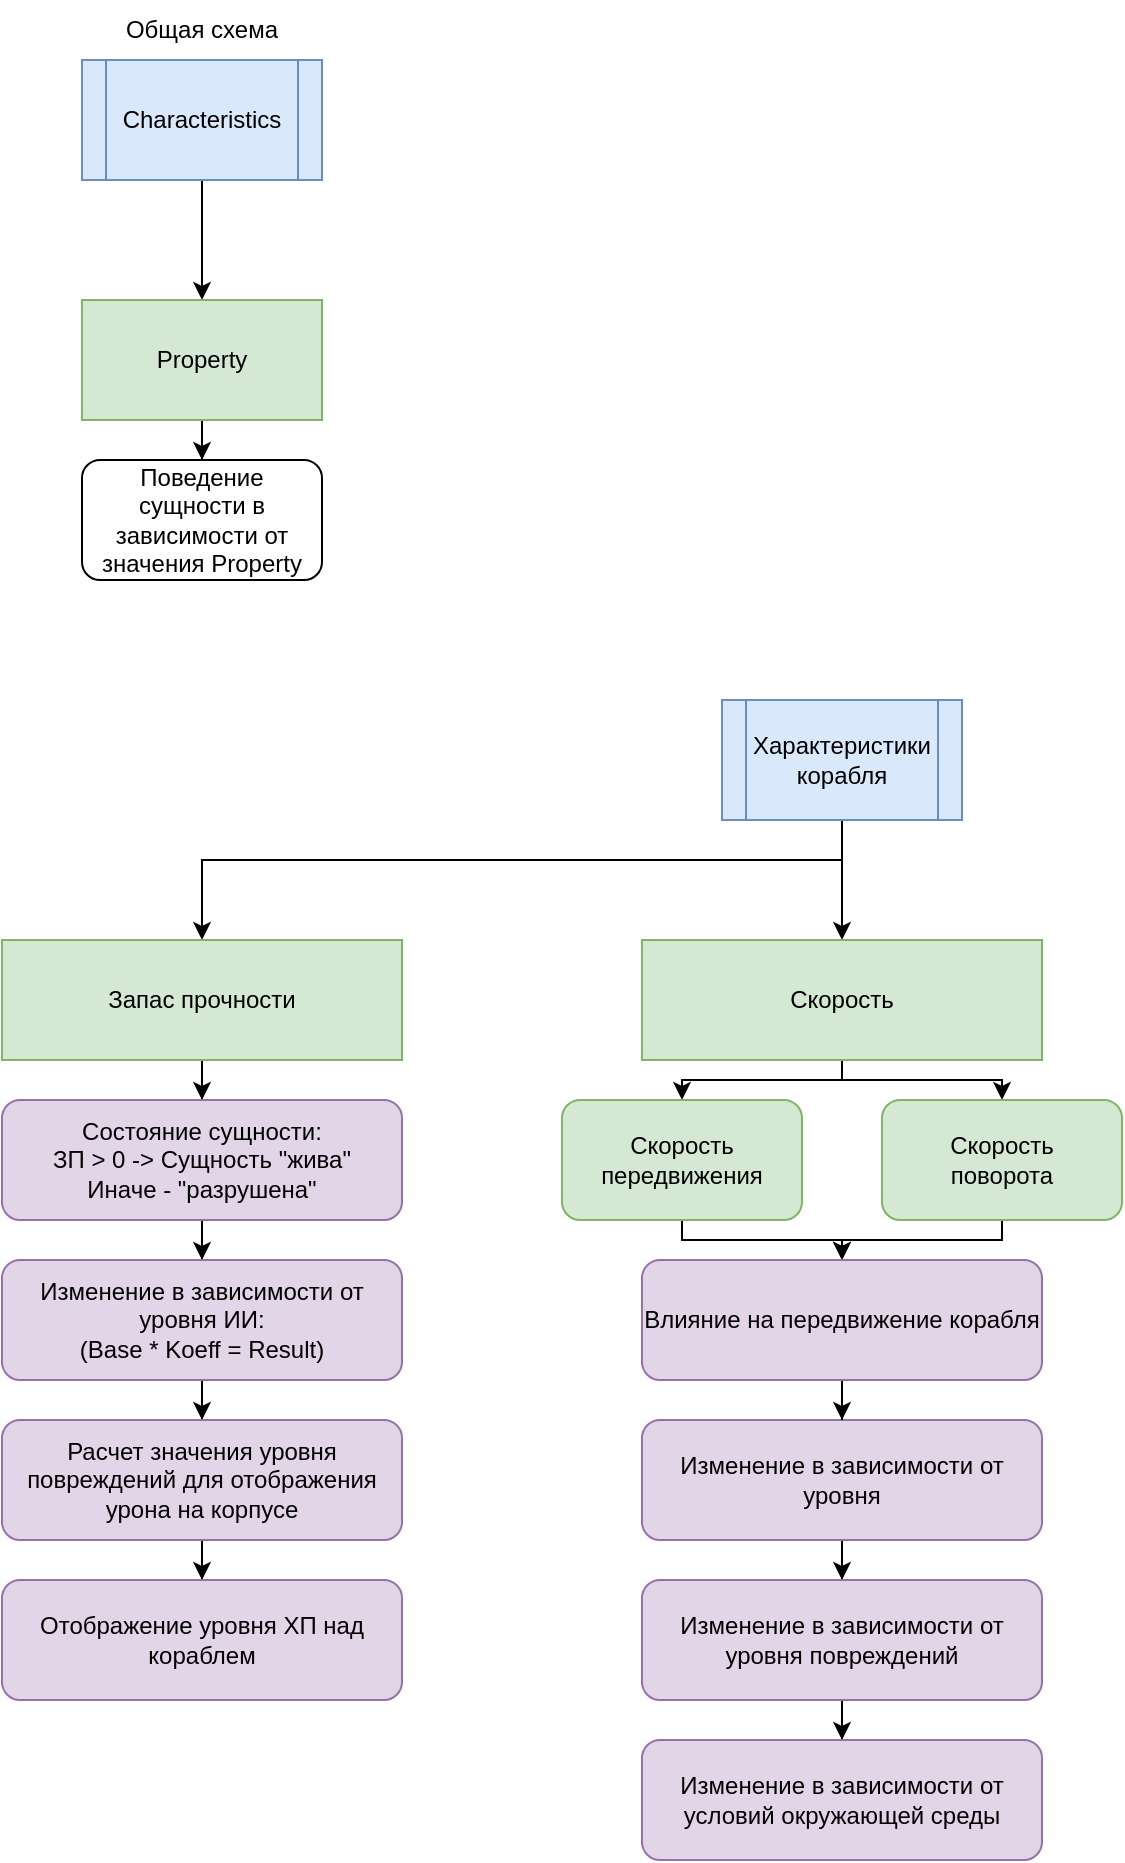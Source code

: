 <mxfile version="10.8.0" type="device"><diagram id="P-w_dkb1bcVDSo3Sq2_I" name="Page-1"><mxGraphModel dx="892" dy="738" grid="1" gridSize="10" guides="1" tooltips="1" connect="1" arrows="1" fold="1" page="1" pageScale="1" pageWidth="827" pageHeight="1169" math="0" shadow="0"><root><mxCell id="0"/><mxCell id="1" parent="0"/><mxCell id="Y_bLIINOxy9u8xgJ6vwA-4" style="edgeStyle=orthogonalEdgeStyle;rounded=0;orthogonalLoop=1;jettySize=auto;html=1;entryX=0.5;entryY=0;entryDx=0;entryDy=0;" edge="1" parent="1" source="Y_bLIINOxy9u8xgJ6vwA-2" target="Y_bLIINOxy9u8xgJ6vwA-9"><mxGeometry relative="1" as="geometry"><mxPoint x="100" y="162" as="targetPoint"/></mxGeometry></mxCell><mxCell id="Y_bLIINOxy9u8xgJ6vwA-2" value="Characteristics&lt;br&gt;" style="shape=process;whiteSpace=wrap;html=1;backgroundOutline=1;fillColor=#dae8fc;strokeColor=#6c8ebf;" vertex="1" parent="1"><mxGeometry x="40" y="40" width="120" height="60" as="geometry"/></mxCell><mxCell id="Y_bLIINOxy9u8xgJ6vwA-11" style="edgeStyle=orthogonalEdgeStyle;rounded=0;orthogonalLoop=1;jettySize=auto;html=1;entryX=0.5;entryY=0;entryDx=0;entryDy=0;" edge="1" parent="1" source="Y_bLIINOxy9u8xgJ6vwA-9" target="Y_bLIINOxy9u8xgJ6vwA-10"><mxGeometry relative="1" as="geometry"/></mxCell><mxCell id="Y_bLIINOxy9u8xgJ6vwA-9" value="Property&lt;br&gt;" style="rounded=0;whiteSpace=wrap;html=1;labelBackgroundColor=none;fillColor=#d5e8d4;strokeColor=#82b366;" vertex="1" parent="1"><mxGeometry x="40" y="160" width="120" height="60" as="geometry"/></mxCell><mxCell id="Y_bLIINOxy9u8xgJ6vwA-10" value="Поведение сущности в зависимости от значения Property" style="rounded=1;whiteSpace=wrap;html=1;labelBackgroundColor=none;" vertex="1" parent="1"><mxGeometry x="40" y="240" width="120" height="60" as="geometry"/></mxCell><mxCell id="Y_bLIINOxy9u8xgJ6vwA-12" value="Общая схема" style="text;html=1;strokeColor=none;fillColor=none;align=center;verticalAlign=middle;whiteSpace=wrap;rounded=0;labelBackgroundColor=none;" vertex="1" parent="1"><mxGeometry x="15" y="10" width="170" height="30" as="geometry"/></mxCell><mxCell id="Y_bLIINOxy9u8xgJ6vwA-13" style="edgeStyle=orthogonalEdgeStyle;rounded=0;orthogonalLoop=1;jettySize=auto;html=1;entryX=0.5;entryY=0;entryDx=0;entryDy=0;" edge="1" parent="1" source="Y_bLIINOxy9u8xgJ6vwA-14" target="Y_bLIINOxy9u8xgJ6vwA-16"><mxGeometry relative="1" as="geometry"><mxPoint x="420" y="482" as="targetPoint"/><Array as="points"><mxPoint x="420" y="440"/><mxPoint x="100" y="440"/></Array></mxGeometry></mxCell><mxCell id="Y_bLIINOxy9u8xgJ6vwA-32" style="edgeStyle=orthogonalEdgeStyle;rounded=0;orthogonalLoop=1;jettySize=auto;html=1;entryX=0.5;entryY=0;entryDx=0;entryDy=0;" edge="1" parent="1" source="Y_bLIINOxy9u8xgJ6vwA-14" target="Y_bLIINOxy9u8xgJ6vwA-31"><mxGeometry relative="1" as="geometry"/></mxCell><mxCell id="Y_bLIINOxy9u8xgJ6vwA-14" value="Характеристики&lt;br&gt;корабля&lt;br&gt;" style="shape=process;whiteSpace=wrap;html=1;backgroundOutline=1;fillColor=#dae8fc;strokeColor=#6c8ebf;" vertex="1" parent="1"><mxGeometry x="360" y="360" width="120" height="60" as="geometry"/></mxCell><mxCell id="Y_bLIINOxy9u8xgJ6vwA-15" style="edgeStyle=orthogonalEdgeStyle;rounded=0;orthogonalLoop=1;jettySize=auto;html=1;entryX=0.5;entryY=0;entryDx=0;entryDy=0;" edge="1" parent="1" source="Y_bLIINOxy9u8xgJ6vwA-16" target="Y_bLIINOxy9u8xgJ6vwA-24"><mxGeometry relative="1" as="geometry"><mxPoint x="100" y="590" as="targetPoint"/></mxGeometry></mxCell><mxCell id="Y_bLIINOxy9u8xgJ6vwA-16" value="Запас прочности" style="rounded=0;whiteSpace=wrap;html=1;labelBackgroundColor=none;fillColor=#d5e8d4;strokeColor=#82b366;" vertex="1" parent="1"><mxGeometry y="480" width="200" height="60" as="geometry"/></mxCell><mxCell id="Y_bLIINOxy9u8xgJ6vwA-26" style="edgeStyle=orthogonalEdgeStyle;rounded=0;orthogonalLoop=1;jettySize=auto;html=1;entryX=0.5;entryY=0;entryDx=0;entryDy=0;" edge="1" parent="1" source="Y_bLIINOxy9u8xgJ6vwA-24" target="Y_bLIINOxy9u8xgJ6vwA-25"><mxGeometry relative="1" as="geometry"/></mxCell><mxCell id="Y_bLIINOxy9u8xgJ6vwA-24" value="Состояние сущности:&lt;br&gt;ЗП &amp;gt; 0 -&amp;gt; Сущность &quot;жива&quot;&lt;br&gt;Иначе - &quot;разрушена&quot;&lt;br&gt;" style="rounded=1;whiteSpace=wrap;html=1;labelBackgroundColor=none;fillColor=#e1d5e7;strokeColor=#9673a6;" vertex="1" parent="1"><mxGeometry y="560" width="200" height="60" as="geometry"/></mxCell><mxCell id="Y_bLIINOxy9u8xgJ6vwA-28" style="edgeStyle=orthogonalEdgeStyle;rounded=0;orthogonalLoop=1;jettySize=auto;html=1;" edge="1" parent="1" source="Y_bLIINOxy9u8xgJ6vwA-25" target="Y_bLIINOxy9u8xgJ6vwA-27"><mxGeometry relative="1" as="geometry"/></mxCell><mxCell id="Y_bLIINOxy9u8xgJ6vwA-25" value="Изменение в зависимости от уровня ИИ:&lt;br&gt;(Base * Koeff = Result)&lt;br&gt;" style="rounded=1;whiteSpace=wrap;html=1;labelBackgroundColor=none;fillColor=#e1d5e7;strokeColor=#9673a6;" vertex="1" parent="1"><mxGeometry y="640" width="200" height="60" as="geometry"/></mxCell><mxCell id="Y_bLIINOxy9u8xgJ6vwA-30" style="edgeStyle=orthogonalEdgeStyle;rounded=0;orthogonalLoop=1;jettySize=auto;html=1;" edge="1" parent="1" source="Y_bLIINOxy9u8xgJ6vwA-27" target="Y_bLIINOxy9u8xgJ6vwA-29"><mxGeometry relative="1" as="geometry"/></mxCell><mxCell id="Y_bLIINOxy9u8xgJ6vwA-27" value="Расчет значения уровня повреждений для отображения урона на корпусе" style="rounded=1;whiteSpace=wrap;html=1;labelBackgroundColor=none;fillColor=#e1d5e7;strokeColor=#9673a6;" vertex="1" parent="1"><mxGeometry y="720" width="200" height="60" as="geometry"/></mxCell><mxCell id="Y_bLIINOxy9u8xgJ6vwA-29" value="Отображение уровня ХП над кораблем" style="rounded=1;whiteSpace=wrap;html=1;labelBackgroundColor=none;fillColor=#e1d5e7;strokeColor=#9673a6;" vertex="1" parent="1"><mxGeometry y="800" width="200" height="60" as="geometry"/></mxCell><mxCell id="Y_bLIINOxy9u8xgJ6vwA-34" style="edgeStyle=orthogonalEdgeStyle;rounded=0;orthogonalLoop=1;jettySize=auto;html=1;entryX=0.5;entryY=0;entryDx=0;entryDy=0;" edge="1" parent="1" source="Y_bLIINOxy9u8xgJ6vwA-31" target="Y_bLIINOxy9u8xgJ6vwA-33"><mxGeometry relative="1" as="geometry"><Array as="points"><mxPoint x="420" y="550"/><mxPoint x="340" y="550"/></Array></mxGeometry></mxCell><mxCell id="Y_bLIINOxy9u8xgJ6vwA-37" style="edgeStyle=orthogonalEdgeStyle;rounded=0;orthogonalLoop=1;jettySize=auto;html=1;entryX=0.5;entryY=0;entryDx=0;entryDy=0;" edge="1" parent="1" source="Y_bLIINOxy9u8xgJ6vwA-31" target="Y_bLIINOxy9u8xgJ6vwA-35"><mxGeometry relative="1" as="geometry"><Array as="points"><mxPoint x="420" y="550"/><mxPoint x="500" y="550"/></Array></mxGeometry></mxCell><mxCell id="Y_bLIINOxy9u8xgJ6vwA-31" value="Скорость&lt;br&gt;" style="rounded=0;whiteSpace=wrap;html=1;labelBackgroundColor=none;fillColor=#d5e8d4;strokeColor=#82b366;" vertex="1" parent="1"><mxGeometry x="320" y="480" width="200" height="60" as="geometry"/></mxCell><mxCell id="Y_bLIINOxy9u8xgJ6vwA-39" style="edgeStyle=orthogonalEdgeStyle;rounded=0;orthogonalLoop=1;jettySize=auto;html=1;exitX=0.5;exitY=1;exitDx=0;exitDy=0;entryX=0.5;entryY=0;entryDx=0;entryDy=0;" edge="1" parent="1" source="Y_bLIINOxy9u8xgJ6vwA-33" target="Y_bLIINOxy9u8xgJ6vwA-45"><mxGeometry relative="1" as="geometry"><mxPoint x="600" y="640" as="targetPoint"/><Array as="points"><mxPoint x="340" y="630"/><mxPoint x="420" y="630"/></Array></mxGeometry></mxCell><mxCell id="Y_bLIINOxy9u8xgJ6vwA-33" value="Скорость передвижения&lt;br&gt;" style="rounded=1;whiteSpace=wrap;html=1;labelBackgroundColor=none;fillColor=#d5e8d4;strokeColor=#82b366;" vertex="1" parent="1"><mxGeometry x="280" y="560" width="120" height="60" as="geometry"/></mxCell><mxCell id="Y_bLIINOxy9u8xgJ6vwA-40" style="edgeStyle=orthogonalEdgeStyle;rounded=0;orthogonalLoop=1;jettySize=auto;html=1;exitX=0.5;exitY=1;exitDx=0;exitDy=0;entryX=0.5;entryY=0;entryDx=0;entryDy=0;" edge="1" parent="1" source="Y_bLIINOxy9u8xgJ6vwA-35" target="Y_bLIINOxy9u8xgJ6vwA-45"><mxGeometry relative="1" as="geometry"><mxPoint x="280" y="640" as="targetPoint"/><Array as="points"><mxPoint x="500" y="630"/><mxPoint x="420" y="630"/></Array></mxGeometry></mxCell><mxCell id="Y_bLIINOxy9u8xgJ6vwA-35" value="Скорость &lt;br&gt;поворота&lt;br&gt;" style="rounded=1;whiteSpace=wrap;html=1;labelBackgroundColor=none;fillColor=#d5e8d4;strokeColor=#82b366;" vertex="1" parent="1"><mxGeometry x="440" y="560" width="120" height="60" as="geometry"/></mxCell><mxCell id="Y_bLIINOxy9u8xgJ6vwA-42" style="edgeStyle=orthogonalEdgeStyle;rounded=0;orthogonalLoop=1;jettySize=auto;html=1;entryX=0.5;entryY=0;entryDx=0;entryDy=0;" edge="1" parent="1" source="Y_bLIINOxy9u8xgJ6vwA-38" target="Y_bLIINOxy9u8xgJ6vwA-41"><mxGeometry relative="1" as="geometry"/></mxCell><mxCell id="Y_bLIINOxy9u8xgJ6vwA-38" value="Изменение в зависимости от уровня" style="rounded=1;whiteSpace=wrap;html=1;labelBackgroundColor=none;fillColor=#e1d5e7;strokeColor=#9673a6;" vertex="1" parent="1"><mxGeometry x="320" y="720" width="200" height="60" as="geometry"/></mxCell><mxCell id="Y_bLIINOxy9u8xgJ6vwA-44" style="edgeStyle=orthogonalEdgeStyle;rounded=0;orthogonalLoop=1;jettySize=auto;html=1;entryX=0.5;entryY=0;entryDx=0;entryDy=0;" edge="1" parent="1" source="Y_bLIINOxy9u8xgJ6vwA-41" target="Y_bLIINOxy9u8xgJ6vwA-43"><mxGeometry relative="1" as="geometry"/></mxCell><mxCell id="Y_bLIINOxy9u8xgJ6vwA-41" value="Изменение в зависимости от уровня повреждений" style="rounded=1;whiteSpace=wrap;html=1;labelBackgroundColor=none;fillColor=#e1d5e7;strokeColor=#9673a6;" vertex="1" parent="1"><mxGeometry x="320" y="800" width="200" height="60" as="geometry"/></mxCell><mxCell id="Y_bLIINOxy9u8xgJ6vwA-43" value="Изменение в зависимости от условий окружающей среды" style="rounded=1;whiteSpace=wrap;html=1;labelBackgroundColor=none;fillColor=#e1d5e7;strokeColor=#9673a6;" vertex="1" parent="1"><mxGeometry x="320" y="880" width="200" height="60" as="geometry"/></mxCell><mxCell id="Y_bLIINOxy9u8xgJ6vwA-46" style="edgeStyle=orthogonalEdgeStyle;rounded=0;orthogonalLoop=1;jettySize=auto;html=1;entryX=0.5;entryY=0;entryDx=0;entryDy=0;" edge="1" parent="1" source="Y_bLIINOxy9u8xgJ6vwA-45" target="Y_bLIINOxy9u8xgJ6vwA-38"><mxGeometry relative="1" as="geometry"/></mxCell><mxCell id="Y_bLIINOxy9u8xgJ6vwA-45" value="Влияние на передвижение корабля&lt;br&gt;" style="rounded=1;whiteSpace=wrap;html=1;labelBackgroundColor=none;fillColor=#e1d5e7;strokeColor=#9673a6;" vertex="1" parent="1"><mxGeometry x="320" y="640" width="200" height="60" as="geometry"/></mxCell></root></mxGraphModel></diagram></mxfile>